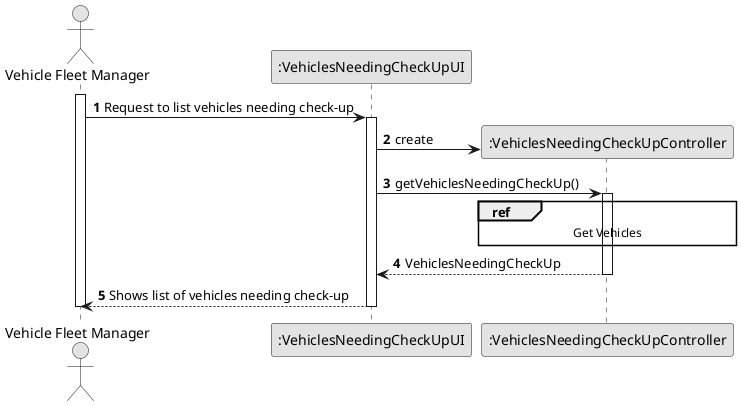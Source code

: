 @startuml
skinparam monochrome true
skinparam packageStyle rectangle
skinparam shadowing false

autonumber

'hide footbox
actor "Vehicle Fleet Manager" as VFM
participant ":VehiclesNeedingCheckUpUI" as UI
participant ":VehiclesNeedingCheckUpController" as CTRL

activate VFM

VFM -> UI : Request to list vehicles needing check-up

    activate UI

        UI -> CTRL** : create

        UI -> CTRL : getVehiclesNeedingCheckUp()

        ref over CTRL
                            Get Vehicles
                        end

        activate CTRL

            CTRL --> UI : VehiclesNeedingCheckUp
        deactivate CTRL

        UI --> VFM : Shows list of vehicles needing check-up

    deactivate UI

deactivate VFM

@enduml